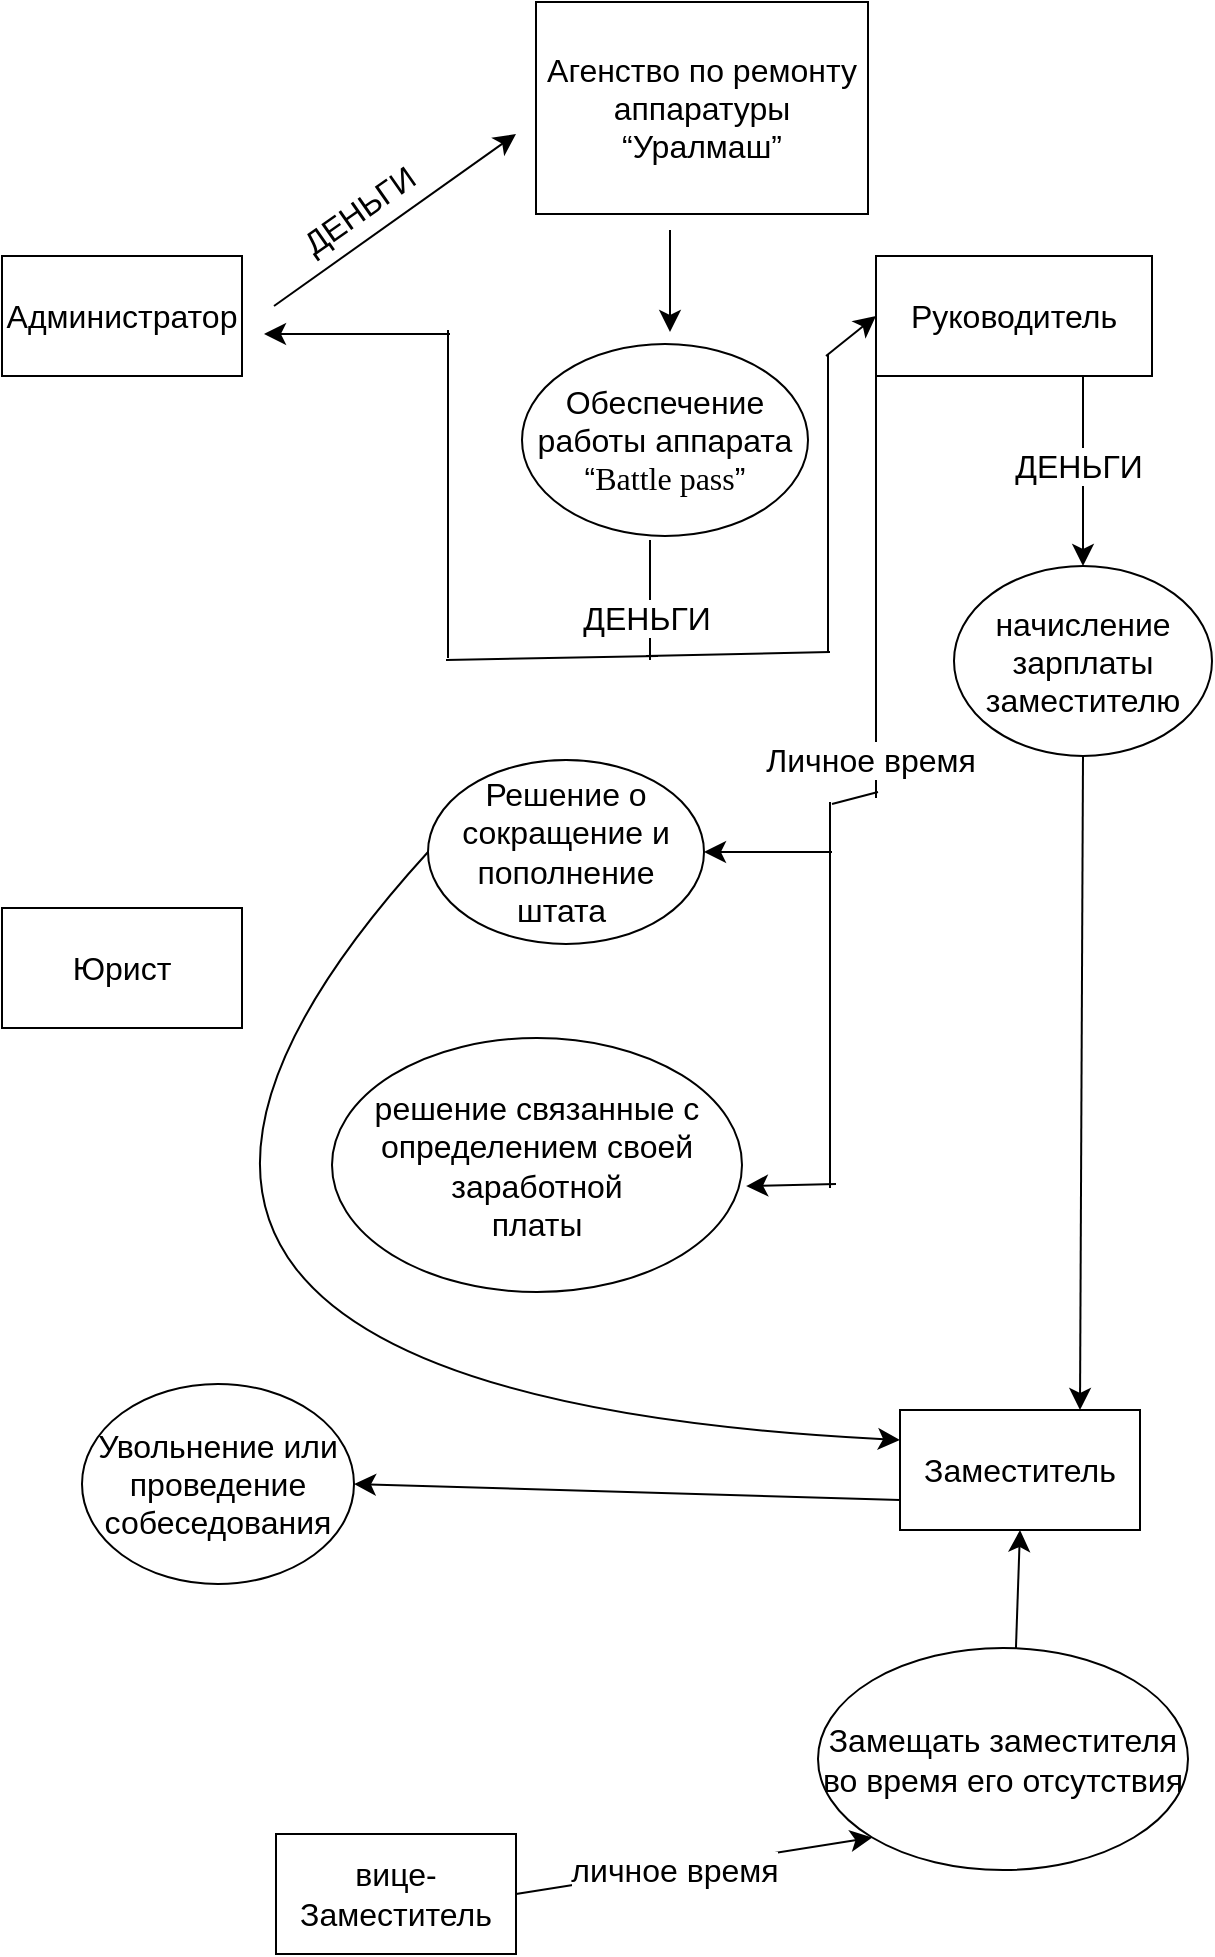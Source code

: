 <mxfile version="22.1.21" type="github">
  <diagram name="Страница — 1" id="nTOJG4U7TyEazY0ghbzv">
    <mxGraphModel dx="1083" dy="1205" grid="0" gridSize="10" guides="1" tooltips="1" connect="1" arrows="1" fold="1" page="0" pageScale="1" pageWidth="827" pageHeight="1169" math="0" shadow="0">
      <root>
        <mxCell id="0" />
        <mxCell id="1" parent="0" />
        <mxCell id="ied_S7TfPLxYeV3mwsQc-1" value="Администратор" style="rounded=0;whiteSpace=wrap;html=1;fontSize=16;" vertex="1" parent="1">
          <mxGeometry x="-96" y="-101" width="120" height="60" as="geometry" />
        </mxCell>
        <mxCell id="ied_S7TfPLxYeV3mwsQc-2" value="Юрист" style="rounded=0;whiteSpace=wrap;html=1;fontSize=16;" vertex="1" parent="1">
          <mxGeometry x="-96" y="225" width="120" height="60" as="geometry" />
        </mxCell>
        <mxCell id="ied_S7TfPLxYeV3mwsQc-3" value="Руководитель" style="rounded=0;whiteSpace=wrap;html=1;fontSize=16;" vertex="1" parent="1">
          <mxGeometry x="341" y="-101" width="138" height="60" as="geometry" />
        </mxCell>
        <mxCell id="ied_S7TfPLxYeV3mwsQc-5" value="вице-Заместитель" style="rounded=0;whiteSpace=wrap;html=1;fontSize=16;" vertex="1" parent="1">
          <mxGeometry x="41" y="688" width="120" height="60" as="geometry" />
        </mxCell>
        <mxCell id="ied_S7TfPLxYeV3mwsQc-6" value="Заместитель" style="rounded=0;whiteSpace=wrap;html=1;fontSize=16;" vertex="1" parent="1">
          <mxGeometry x="353" y="476" width="120" height="60" as="geometry" />
        </mxCell>
        <mxCell id="ied_S7TfPLxYeV3mwsQc-8" value="Обеспечение работы аппарата “&lt;span style=&quot;font-size:12.0pt;font-family:&amp;quot;Times New Roman&amp;quot;,&amp;quot;serif&amp;quot;;&lt;br/&gt;mso-fareast-font-family:&amp;quot;Times New Roman&amp;quot;;mso-ansi-language:EN-US;mso-fareast-language:&lt;br/&gt;RU;mso-bidi-language:AR-SA&quot; lang=&quot;EN-US&quot;&gt;Battle&lt;/span&gt;&lt;span style=&quot;font-size:&lt;br/&gt;12.0pt;font-family:&amp;quot;Times New Roman&amp;quot;,&amp;quot;serif&amp;quot;;mso-fareast-font-family:&amp;quot;Times New Roman&amp;quot;;&lt;br/&gt;mso-ansi-language:RU;mso-fareast-language:RU;mso-bidi-language:AR-SA&quot; lang=&quot;EN-US&quot;&gt; &lt;/span&gt;&lt;span style=&quot;font-size:12.0pt;font-family:&amp;quot;Times New Roman&amp;quot;,&amp;quot;serif&amp;quot;;&lt;br/&gt;mso-fareast-font-family:&amp;quot;Times New Roman&amp;quot;;mso-ansi-language:EN-US;mso-fareast-language:&lt;br/&gt;RU;mso-bidi-language:AR-SA&quot; lang=&quot;EN-US&quot;&gt;pass&lt;/span&gt;&lt;span style=&quot;font-size:12.0pt;&lt;br/&gt;font-family:&amp;quot;Times New Roman&amp;quot;,&amp;quot;serif&amp;quot;;mso-fareast-font-family:&amp;quot;Times New Roman&amp;quot;;&lt;br/&gt;mso-ansi-language:RU;mso-fareast-language:RU;mso-bidi-language:AR-SA&quot;&gt;”&lt;/span&gt;" style="ellipse;whiteSpace=wrap;html=1;fontSize=16;" vertex="1" parent="1">
          <mxGeometry x="164" y="-57" width="143" height="96" as="geometry" />
        </mxCell>
        <mxCell id="ied_S7TfPLxYeV3mwsQc-9" value="Решение о сокращение и пополнение штата&amp;nbsp;" style="ellipse;whiteSpace=wrap;html=1;fontSize=16;" vertex="1" parent="1">
          <mxGeometry x="117" y="151" width="138" height="92" as="geometry" />
        </mxCell>
        <mxCell id="ied_S7TfPLxYeV3mwsQc-10" value="начисление зарплаты заместителю" style="ellipse;whiteSpace=wrap;html=1;fontSize=16;" vertex="1" parent="1">
          <mxGeometry x="380" y="54" width="129" height="95" as="geometry" />
        </mxCell>
        <mxCell id="ied_S7TfPLxYeV3mwsQc-11" value="решение связанные с определением своей заработной&lt;br/&gt;платы" style="ellipse;whiteSpace=wrap;html=1;fontSize=16;" vertex="1" parent="1">
          <mxGeometry x="69" y="290" width="205" height="127" as="geometry" />
        </mxCell>
        <mxCell id="ied_S7TfPLxYeV3mwsQc-12" value="" style="endArrow=classic;html=1;rounded=0;fontSize=12;startSize=8;endSize=8;curved=1;" edge="1" parent="1">
          <mxGeometry width="50" height="50" relative="1" as="geometry">
            <mxPoint x="40" y="-76" as="sourcePoint" />
            <mxPoint x="161" y="-162" as="targetPoint" />
          </mxGeometry>
        </mxCell>
        <mxCell id="ied_S7TfPLxYeV3mwsQc-13" value="ДЕНЬГИ" style="edgeLabel;html=1;align=center;verticalAlign=middle;resizable=0;points=[];fontSize=16;rotation=-35;" vertex="1" connectable="0" parent="ied_S7TfPLxYeV3mwsQc-12">
          <mxGeometry x="-0.244" y="1" relative="1" as="geometry">
            <mxPoint x="-3" y="-15" as="offset" />
          </mxGeometry>
        </mxCell>
        <mxCell id="ied_S7TfPLxYeV3mwsQc-14" value="Агенство по ремонту аппаратуры “Уралмаш”" style="rounded=0;whiteSpace=wrap;html=1;fontSize=16;" vertex="1" parent="1">
          <mxGeometry x="171" y="-228" width="166" height="106" as="geometry" />
        </mxCell>
        <mxCell id="ied_S7TfPLxYeV3mwsQc-16" value="" style="endArrow=classic;html=1;rounded=0;fontSize=12;startSize=8;endSize=8;curved=1;" edge="1" parent="1">
          <mxGeometry width="50" height="50" relative="1" as="geometry">
            <mxPoint x="238" y="-114" as="sourcePoint" />
            <mxPoint x="238" y="-63" as="targetPoint" />
          </mxGeometry>
        </mxCell>
        <mxCell id="ied_S7TfPLxYeV3mwsQc-18" value="" style="endArrow=none;html=1;rounded=0;fontSize=12;startSize=8;endSize=8;curved=1;" edge="1" parent="1">
          <mxGeometry width="50" height="50" relative="1" as="geometry">
            <mxPoint x="228" y="101" as="sourcePoint" />
            <mxPoint x="228" y="41" as="targetPoint" />
          </mxGeometry>
        </mxCell>
        <mxCell id="ied_S7TfPLxYeV3mwsQc-19" value="" style="endArrow=none;html=1;rounded=0;fontSize=12;startSize=8;endSize=8;curved=1;" edge="1" parent="1">
          <mxGeometry width="50" height="50" relative="1" as="geometry">
            <mxPoint x="126" y="101" as="sourcePoint" />
            <mxPoint x="232" y="99" as="targetPoint" />
          </mxGeometry>
        </mxCell>
        <mxCell id="ied_S7TfPLxYeV3mwsQc-25" value="ДЕНЬГИ" style="edgeLabel;html=1;align=center;verticalAlign=middle;resizable=0;points=[];fontSize=16;" vertex="1" connectable="0" parent="ied_S7TfPLxYeV3mwsQc-19">
          <mxGeometry x="-0.245" y="1" relative="1" as="geometry">
            <mxPoint x="60" y="-19" as="offset" />
          </mxGeometry>
        </mxCell>
        <mxCell id="ied_S7TfPLxYeV3mwsQc-20" value="" style="endArrow=none;html=1;rounded=0;fontSize=12;startSize=8;endSize=8;curved=1;" edge="1" parent="1">
          <mxGeometry width="50" height="50" relative="1" as="geometry">
            <mxPoint x="127" y="100" as="sourcePoint" />
            <mxPoint x="127" y="-64" as="targetPoint" />
          </mxGeometry>
        </mxCell>
        <mxCell id="ied_S7TfPLxYeV3mwsQc-21" value="" style="endArrow=classic;html=1;rounded=0;fontSize=12;startSize=8;endSize=8;curved=1;" edge="1" parent="1">
          <mxGeometry width="50" height="50" relative="1" as="geometry">
            <mxPoint x="128" y="-62" as="sourcePoint" />
            <mxPoint x="35" y="-62" as="targetPoint" />
          </mxGeometry>
        </mxCell>
        <mxCell id="ied_S7TfPLxYeV3mwsQc-22" value="" style="endArrow=none;html=1;rounded=0;fontSize=12;startSize=8;endSize=8;curved=1;" edge="1" parent="1">
          <mxGeometry width="50" height="50" relative="1" as="geometry">
            <mxPoint x="226" y="99" as="sourcePoint" />
            <mxPoint x="318" y="97" as="targetPoint" />
          </mxGeometry>
        </mxCell>
        <mxCell id="ied_S7TfPLxYeV3mwsQc-23" value="" style="endArrow=none;html=1;rounded=0;fontSize=12;startSize=8;endSize=8;curved=1;" edge="1" parent="1">
          <mxGeometry width="50" height="50" relative="1" as="geometry">
            <mxPoint x="317" y="97" as="sourcePoint" />
            <mxPoint x="317" y="-52" as="targetPoint" />
          </mxGeometry>
        </mxCell>
        <mxCell id="ied_S7TfPLxYeV3mwsQc-24" value="" style="endArrow=classic;html=1;rounded=0;fontSize=12;startSize=8;endSize=8;curved=1;entryX=0;entryY=0.5;entryDx=0;entryDy=0;" edge="1" parent="1" target="ied_S7TfPLxYeV3mwsQc-3">
          <mxGeometry width="50" height="50" relative="1" as="geometry">
            <mxPoint x="316" y="-51" as="sourcePoint" />
            <mxPoint x="344" y="-51" as="targetPoint" />
          </mxGeometry>
        </mxCell>
        <mxCell id="ied_S7TfPLxYeV3mwsQc-26" value="" style="endArrow=classic;html=1;rounded=0;fontSize=12;startSize=8;endSize=8;curved=1;entryX=0.5;entryY=0;entryDx=0;entryDy=0;exitX=0.75;exitY=1;exitDx=0;exitDy=0;" edge="1" parent="1" source="ied_S7TfPLxYeV3mwsQc-3" target="ied_S7TfPLxYeV3mwsQc-10">
          <mxGeometry width="50" height="50" relative="1" as="geometry">
            <mxPoint x="426" y="-24" as="sourcePoint" />
            <mxPoint x="426" y="50" as="targetPoint" />
          </mxGeometry>
        </mxCell>
        <mxCell id="ied_S7TfPLxYeV3mwsQc-27" value="ДЕНЬГИ" style="edgeLabel;html=1;align=center;verticalAlign=middle;resizable=0;points=[];fontSize=16;" vertex="1" connectable="0" parent="ied_S7TfPLxYeV3mwsQc-26">
          <mxGeometry x="-0.054" y="-3" relative="1" as="geometry">
            <mxPoint as="offset" />
          </mxGeometry>
        </mxCell>
        <mxCell id="ied_S7TfPLxYeV3mwsQc-28" value="" style="endArrow=classic;html=1;rounded=0;fontSize=12;startSize=8;endSize=8;curved=1;entryX=0.75;entryY=0;entryDx=0;entryDy=0;exitX=0.5;exitY=1;exitDx=0;exitDy=0;" edge="1" parent="1" source="ied_S7TfPLxYeV3mwsQc-10" target="ied_S7TfPLxYeV3mwsQc-6">
          <mxGeometry width="50" height="50" relative="1" as="geometry">
            <mxPoint x="425" y="156" as="sourcePoint" />
            <mxPoint x="423" y="230" as="targetPoint" />
          </mxGeometry>
        </mxCell>
        <mxCell id="ied_S7TfPLxYeV3mwsQc-29" value="" style="endArrow=none;html=1;rounded=0;fontSize=12;startSize=8;endSize=8;curved=1;" edge="1" parent="1">
          <mxGeometry width="50" height="50" relative="1" as="geometry">
            <mxPoint x="318" y="365" as="sourcePoint" />
            <mxPoint x="318" y="172" as="targetPoint" />
          </mxGeometry>
        </mxCell>
        <mxCell id="ied_S7TfPLxYeV3mwsQc-30" value="" style="endArrow=none;html=1;rounded=0;fontSize=12;startSize=8;endSize=8;curved=1;entryX=0;entryY=1;entryDx=0;entryDy=0;" edge="1" parent="1" target="ied_S7TfPLxYeV3mwsQc-3">
          <mxGeometry width="50" height="50" relative="1" as="geometry">
            <mxPoint x="341" y="170" as="sourcePoint" />
            <mxPoint x="356" y="-38" as="targetPoint" />
          </mxGeometry>
        </mxCell>
        <mxCell id="ied_S7TfPLxYeV3mwsQc-34" value="Личное время" style="edgeLabel;html=1;align=center;verticalAlign=middle;resizable=0;points=[];fontSize=16;" vertex="1" connectable="0" parent="ied_S7TfPLxYeV3mwsQc-30">
          <mxGeometry x="0.289" y="-2" relative="1" as="geometry">
            <mxPoint x="-5" y="117" as="offset" />
          </mxGeometry>
        </mxCell>
        <mxCell id="ied_S7TfPLxYeV3mwsQc-31" value="" style="endArrow=none;html=1;rounded=0;fontSize=12;startSize=8;endSize=8;curved=1;" edge="1" parent="1">
          <mxGeometry width="50" height="50" relative="1" as="geometry">
            <mxPoint x="319" y="173" as="sourcePoint" />
            <mxPoint x="342" y="167" as="targetPoint" />
          </mxGeometry>
        </mxCell>
        <mxCell id="ied_S7TfPLxYeV3mwsQc-32" value="" style="endArrow=classic;html=1;rounded=0;fontSize=12;startSize=8;endSize=8;curved=1;entryX=1;entryY=0.5;entryDx=0;entryDy=0;" edge="1" parent="1" target="ied_S7TfPLxYeV3mwsQc-9">
          <mxGeometry width="50" height="50" relative="1" as="geometry">
            <mxPoint x="319" y="197" as="sourcePoint" />
            <mxPoint x="217" y="166" as="targetPoint" />
          </mxGeometry>
        </mxCell>
        <mxCell id="ied_S7TfPLxYeV3mwsQc-33" value="" style="endArrow=classic;html=1;rounded=0;fontSize=12;startSize=8;endSize=8;curved=1;entryX=1.01;entryY=0.583;entryDx=0;entryDy=0;entryPerimeter=0;" edge="1" parent="1" target="ied_S7TfPLxYeV3mwsQc-11">
          <mxGeometry width="50" height="50" relative="1" as="geometry">
            <mxPoint x="321" y="363" as="sourcePoint" />
            <mxPoint x="217" y="166" as="targetPoint" />
          </mxGeometry>
        </mxCell>
        <mxCell id="ied_S7TfPLxYeV3mwsQc-36" value="Увольнение или проведение собеседования" style="ellipse;whiteSpace=wrap;html=1;fontSize=16;" vertex="1" parent="1">
          <mxGeometry x="-56" y="463" width="136" height="100" as="geometry" />
        </mxCell>
        <mxCell id="ied_S7TfPLxYeV3mwsQc-38" value="" style="endArrow=classic;html=1;rounded=0;fontSize=12;startSize=8;endSize=8;curved=1;entryX=0;entryY=0.25;entryDx=0;entryDy=0;exitX=0;exitY=0.5;exitDx=0;exitDy=0;" edge="1" parent="1" source="ied_S7TfPLxYeV3mwsQc-9" target="ied_S7TfPLxYeV3mwsQc-6">
          <mxGeometry width="50" height="50" relative="1" as="geometry">
            <mxPoint x="167" y="316" as="sourcePoint" />
            <mxPoint x="217" y="266" as="targetPoint" />
            <Array as="points">
              <mxPoint x="-129" y="467" />
            </Array>
          </mxGeometry>
        </mxCell>
        <mxCell id="ied_S7TfPLxYeV3mwsQc-39" value="" style="endArrow=classic;html=1;rounded=0;fontSize=12;startSize=8;endSize=8;curved=1;entryX=1;entryY=0.5;entryDx=0;entryDy=0;exitX=0;exitY=0.75;exitDx=0;exitDy=0;" edge="1" parent="1" source="ied_S7TfPLxYeV3mwsQc-6" target="ied_S7TfPLxYeV3mwsQc-36">
          <mxGeometry width="50" height="50" relative="1" as="geometry">
            <mxPoint x="72" y="571" as="sourcePoint" />
            <mxPoint x="122" y="521" as="targetPoint" />
          </mxGeometry>
        </mxCell>
        <mxCell id="ied_S7TfPLxYeV3mwsQc-40" value="Замещать заместителя во время его отсутствия" style="ellipse;whiteSpace=wrap;html=1;fontSize=16;" vertex="1" parent="1">
          <mxGeometry x="312" y="595" width="185" height="111" as="geometry" />
        </mxCell>
        <mxCell id="ied_S7TfPLxYeV3mwsQc-41" value="" style="endArrow=classic;html=1;rounded=0;fontSize=12;startSize=8;endSize=8;curved=1;entryX=0;entryY=1;entryDx=0;entryDy=0;exitX=1;exitY=0.5;exitDx=0;exitDy=0;" edge="1" parent="1" source="ied_S7TfPLxYeV3mwsQc-5" target="ied_S7TfPLxYeV3mwsQc-40">
          <mxGeometry width="50" height="50" relative="1" as="geometry">
            <mxPoint x="274" y="736" as="sourcePoint" />
            <mxPoint x="324" y="686" as="targetPoint" />
          </mxGeometry>
        </mxCell>
        <mxCell id="ied_S7TfPLxYeV3mwsQc-42" value="личное время" style="edgeLabel;html=1;align=center;verticalAlign=middle;resizable=0;points=[];fontSize=16;" vertex="1" connectable="0" parent="ied_S7TfPLxYeV3mwsQc-41">
          <mxGeometry x="-0.335" relative="1" as="geometry">
            <mxPoint x="19" y="-3" as="offset" />
          </mxGeometry>
        </mxCell>
        <mxCell id="ied_S7TfPLxYeV3mwsQc-43" value="" style="endArrow=classic;html=1;rounded=0;fontSize=12;startSize=8;endSize=8;curved=1;entryX=0.5;entryY=1;entryDx=0;entryDy=0;exitX=0.535;exitY=0;exitDx=0;exitDy=0;exitPerimeter=0;" edge="1" parent="1" source="ied_S7TfPLxYeV3mwsQc-40" target="ied_S7TfPLxYeV3mwsQc-6">
          <mxGeometry width="50" height="50" relative="1" as="geometry">
            <mxPoint x="388" y="589" as="sourcePoint" />
            <mxPoint x="438" y="539" as="targetPoint" />
          </mxGeometry>
        </mxCell>
      </root>
    </mxGraphModel>
  </diagram>
</mxfile>
